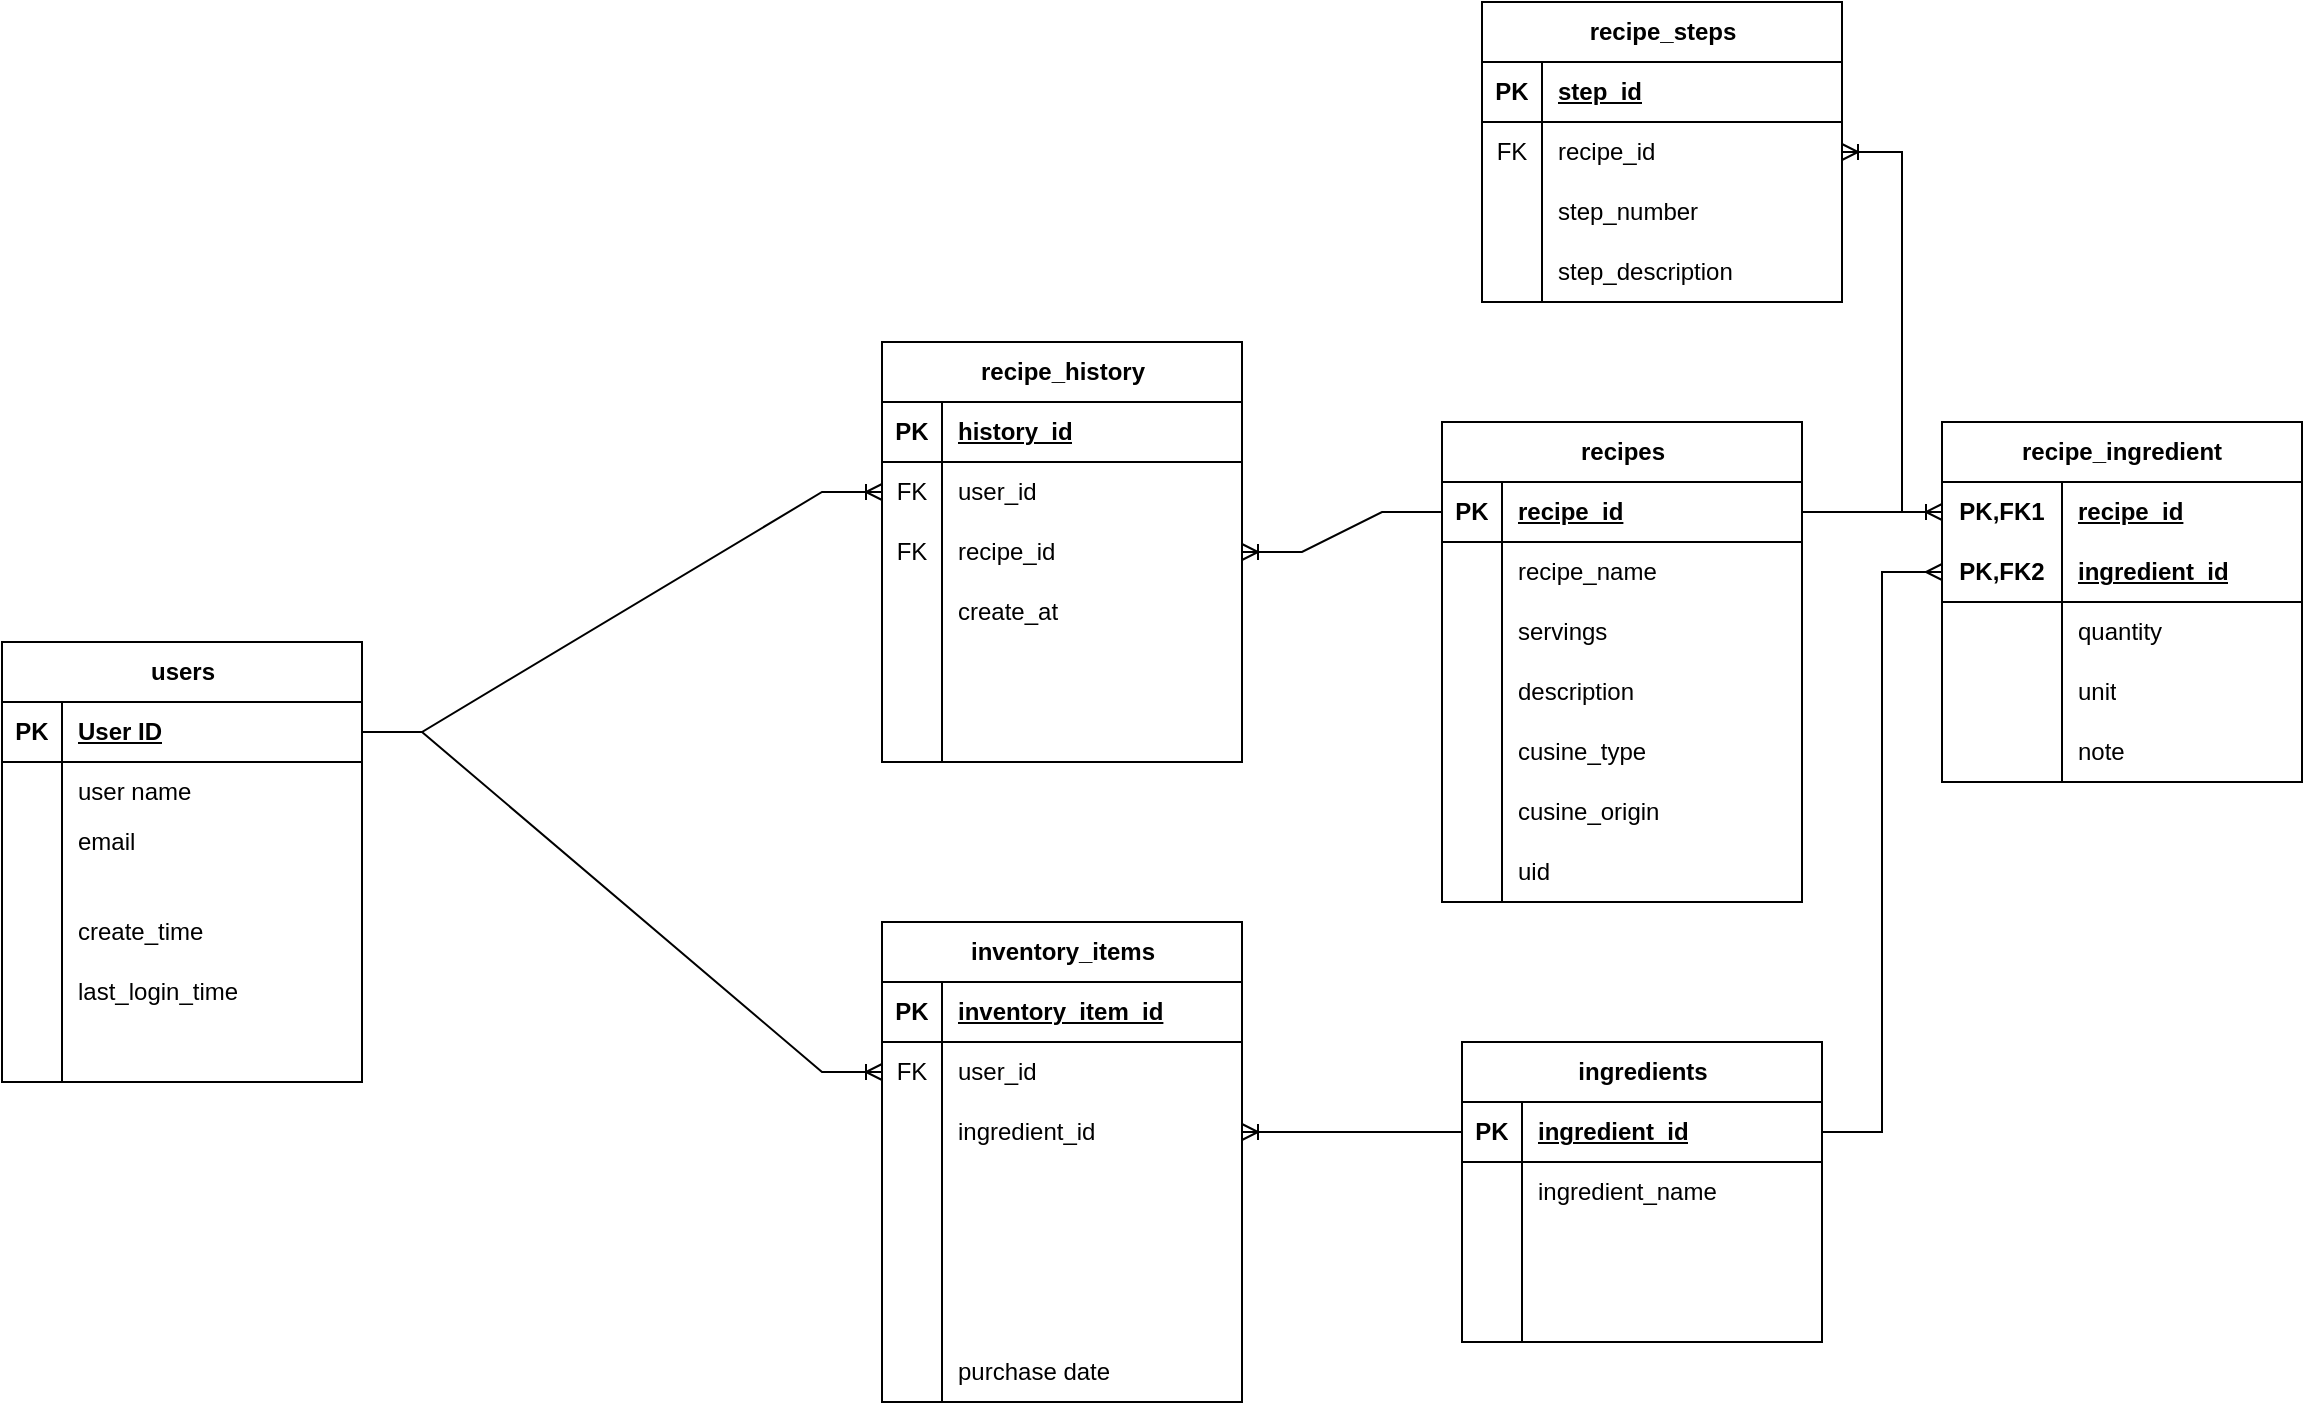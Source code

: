 <mxfile version="22.1.2" type="device">
  <diagram name="Page-1" id="hyYHKR-kY_C-x3zkAS_X">
    <mxGraphModel dx="954" dy="1843" grid="1" gridSize="10" guides="1" tooltips="1" connect="1" arrows="1" fold="1" page="1" pageScale="1" pageWidth="827" pageHeight="1169" math="0" shadow="0">
      <root>
        <mxCell id="0" />
        <mxCell id="1" parent="0" />
        <mxCell id="bKxN7YHpg4KWGYNLi9pL-39" value="inventory_items" style="shape=table;startSize=30;container=1;collapsible=1;childLayout=tableLayout;fixedRows=1;rowLines=0;fontStyle=1;align=center;resizeLast=1;html=1;" parent="1" vertex="1">
          <mxGeometry x="520" y="100" width="180" height="240" as="geometry" />
        </mxCell>
        <mxCell id="bKxN7YHpg4KWGYNLi9pL-40" value="" style="shape=tableRow;horizontal=0;startSize=0;swimlaneHead=0;swimlaneBody=0;fillColor=none;collapsible=0;dropTarget=0;points=[[0,0.5],[1,0.5]];portConstraint=eastwest;top=0;left=0;right=0;bottom=1;" parent="bKxN7YHpg4KWGYNLi9pL-39" vertex="1">
          <mxGeometry y="30" width="180" height="30" as="geometry" />
        </mxCell>
        <mxCell id="bKxN7YHpg4KWGYNLi9pL-41" value="PK" style="shape=partialRectangle;connectable=0;fillColor=none;top=0;left=0;bottom=0;right=0;fontStyle=1;overflow=hidden;whiteSpace=wrap;html=1;" parent="bKxN7YHpg4KWGYNLi9pL-40" vertex="1">
          <mxGeometry width="30" height="30" as="geometry">
            <mxRectangle width="30" height="30" as="alternateBounds" />
          </mxGeometry>
        </mxCell>
        <mxCell id="bKxN7YHpg4KWGYNLi9pL-42" value="inventory_item_id" style="shape=partialRectangle;connectable=0;fillColor=none;top=0;left=0;bottom=0;right=0;align=left;spacingLeft=6;fontStyle=5;overflow=hidden;whiteSpace=wrap;html=1;" parent="bKxN7YHpg4KWGYNLi9pL-40" vertex="1">
          <mxGeometry x="30" width="150" height="30" as="geometry">
            <mxRectangle width="150" height="30" as="alternateBounds" />
          </mxGeometry>
        </mxCell>
        <mxCell id="bKxN7YHpg4KWGYNLi9pL-43" value="" style="shape=tableRow;horizontal=0;startSize=0;swimlaneHead=0;swimlaneBody=0;fillColor=none;collapsible=0;dropTarget=0;points=[[0,0.5],[1,0.5]];portConstraint=eastwest;top=0;left=0;right=0;bottom=0;" parent="bKxN7YHpg4KWGYNLi9pL-39" vertex="1">
          <mxGeometry y="60" width="180" height="30" as="geometry" />
        </mxCell>
        <mxCell id="bKxN7YHpg4KWGYNLi9pL-44" value="FK" style="shape=partialRectangle;connectable=0;fillColor=none;top=0;left=0;bottom=0;right=0;editable=1;overflow=hidden;whiteSpace=wrap;html=1;" parent="bKxN7YHpg4KWGYNLi9pL-43" vertex="1">
          <mxGeometry width="30" height="30" as="geometry">
            <mxRectangle width="30" height="30" as="alternateBounds" />
          </mxGeometry>
        </mxCell>
        <mxCell id="bKxN7YHpg4KWGYNLi9pL-45" value="user_id" style="shape=partialRectangle;connectable=0;fillColor=none;top=0;left=0;bottom=0;right=0;align=left;spacingLeft=6;overflow=hidden;whiteSpace=wrap;html=1;" parent="bKxN7YHpg4KWGYNLi9pL-43" vertex="1">
          <mxGeometry x="30" width="150" height="30" as="geometry">
            <mxRectangle width="150" height="30" as="alternateBounds" />
          </mxGeometry>
        </mxCell>
        <mxCell id="bKxN7YHpg4KWGYNLi9pL-46" value="" style="shape=tableRow;horizontal=0;startSize=0;swimlaneHead=0;swimlaneBody=0;fillColor=none;collapsible=0;dropTarget=0;points=[[0,0.5],[1,0.5]];portConstraint=eastwest;top=0;left=0;right=0;bottom=0;" parent="bKxN7YHpg4KWGYNLi9pL-39" vertex="1">
          <mxGeometry y="90" width="180" height="30" as="geometry" />
        </mxCell>
        <mxCell id="bKxN7YHpg4KWGYNLi9pL-47" value="" style="shape=partialRectangle;connectable=0;fillColor=none;top=0;left=0;bottom=0;right=0;editable=1;overflow=hidden;whiteSpace=wrap;html=1;" parent="bKxN7YHpg4KWGYNLi9pL-46" vertex="1">
          <mxGeometry width="30" height="30" as="geometry">
            <mxRectangle width="30" height="30" as="alternateBounds" />
          </mxGeometry>
        </mxCell>
        <mxCell id="bKxN7YHpg4KWGYNLi9pL-48" value="ingredient_id" style="shape=partialRectangle;connectable=0;fillColor=none;top=0;left=0;bottom=0;right=0;align=left;spacingLeft=6;overflow=hidden;whiteSpace=wrap;html=1;" parent="bKxN7YHpg4KWGYNLi9pL-46" vertex="1">
          <mxGeometry x="30" width="150" height="30" as="geometry">
            <mxRectangle width="150" height="30" as="alternateBounds" />
          </mxGeometry>
        </mxCell>
        <mxCell id="bKxN7YHpg4KWGYNLi9pL-49" value="" style="shape=tableRow;horizontal=0;startSize=0;swimlaneHead=0;swimlaneBody=0;fillColor=none;collapsible=0;dropTarget=0;points=[[0,0.5],[1,0.5]];portConstraint=eastwest;top=0;left=0;right=0;bottom=0;" parent="bKxN7YHpg4KWGYNLi9pL-39" vertex="1">
          <mxGeometry y="120" width="180" height="30" as="geometry" />
        </mxCell>
        <mxCell id="bKxN7YHpg4KWGYNLi9pL-50" value="" style="shape=partialRectangle;connectable=0;fillColor=none;top=0;left=0;bottom=0;right=0;editable=1;overflow=hidden;whiteSpace=wrap;html=1;" parent="bKxN7YHpg4KWGYNLi9pL-49" vertex="1">
          <mxGeometry width="30" height="30" as="geometry">
            <mxRectangle width="30" height="30" as="alternateBounds" />
          </mxGeometry>
        </mxCell>
        <mxCell id="bKxN7YHpg4KWGYNLi9pL-51" value="" style="shape=partialRectangle;connectable=0;fillColor=none;top=0;left=0;bottom=0;right=0;align=left;spacingLeft=6;overflow=hidden;whiteSpace=wrap;html=1;" parent="bKxN7YHpg4KWGYNLi9pL-49" vertex="1">
          <mxGeometry x="30" width="150" height="30" as="geometry">
            <mxRectangle width="150" height="30" as="alternateBounds" />
          </mxGeometry>
        </mxCell>
        <mxCell id="bKxN7YHpg4KWGYNLi9pL-53" value="" style="shape=tableRow;horizontal=0;startSize=0;swimlaneHead=0;swimlaneBody=0;fillColor=none;collapsible=0;dropTarget=0;points=[[0,0.5],[1,0.5]];portConstraint=eastwest;top=0;left=0;right=0;bottom=0;" parent="bKxN7YHpg4KWGYNLi9pL-39" vertex="1">
          <mxGeometry y="150" width="180" height="30" as="geometry" />
        </mxCell>
        <mxCell id="bKxN7YHpg4KWGYNLi9pL-54" value="" style="shape=partialRectangle;connectable=0;fillColor=none;top=0;left=0;bottom=0;right=0;editable=1;overflow=hidden;whiteSpace=wrap;html=1;" parent="bKxN7YHpg4KWGYNLi9pL-53" vertex="1">
          <mxGeometry width="30" height="30" as="geometry">
            <mxRectangle width="30" height="30" as="alternateBounds" />
          </mxGeometry>
        </mxCell>
        <mxCell id="bKxN7YHpg4KWGYNLi9pL-55" value="" style="shape=partialRectangle;connectable=0;fillColor=none;top=0;left=0;bottom=0;right=0;align=left;spacingLeft=6;overflow=hidden;whiteSpace=wrap;html=1;" parent="bKxN7YHpg4KWGYNLi9pL-53" vertex="1">
          <mxGeometry x="30" width="150" height="30" as="geometry">
            <mxRectangle width="150" height="30" as="alternateBounds" />
          </mxGeometry>
        </mxCell>
        <mxCell id="Y5bEr49Oyi51vi6B9bne-41" value="" style="shape=tableRow;horizontal=0;startSize=0;swimlaneHead=0;swimlaneBody=0;fillColor=none;collapsible=0;dropTarget=0;points=[[0,0.5],[1,0.5]];portConstraint=eastwest;top=0;left=0;right=0;bottom=0;" parent="bKxN7YHpg4KWGYNLi9pL-39" vertex="1">
          <mxGeometry y="180" width="180" height="30" as="geometry" />
        </mxCell>
        <mxCell id="Y5bEr49Oyi51vi6B9bne-42" value="" style="shape=partialRectangle;connectable=0;fillColor=none;top=0;left=0;bottom=0;right=0;editable=1;overflow=hidden;whiteSpace=wrap;html=1;" parent="Y5bEr49Oyi51vi6B9bne-41" vertex="1">
          <mxGeometry width="30" height="30" as="geometry">
            <mxRectangle width="30" height="30" as="alternateBounds" />
          </mxGeometry>
        </mxCell>
        <mxCell id="Y5bEr49Oyi51vi6B9bne-43" value="" style="shape=partialRectangle;connectable=0;fillColor=none;top=0;left=0;bottom=0;right=0;align=left;spacingLeft=6;overflow=hidden;whiteSpace=wrap;html=1;" parent="Y5bEr49Oyi51vi6B9bne-41" vertex="1">
          <mxGeometry x="30" width="150" height="30" as="geometry">
            <mxRectangle width="150" height="30" as="alternateBounds" />
          </mxGeometry>
        </mxCell>
        <mxCell id="Y5bEr49Oyi51vi6B9bne-45" value="" style="shape=tableRow;horizontal=0;startSize=0;swimlaneHead=0;swimlaneBody=0;fillColor=none;collapsible=0;dropTarget=0;points=[[0,0.5],[1,0.5]];portConstraint=eastwest;top=0;left=0;right=0;bottom=0;" parent="bKxN7YHpg4KWGYNLi9pL-39" vertex="1">
          <mxGeometry y="210" width="180" height="30" as="geometry" />
        </mxCell>
        <mxCell id="Y5bEr49Oyi51vi6B9bne-46" value="" style="shape=partialRectangle;connectable=0;fillColor=none;top=0;left=0;bottom=0;right=0;editable=1;overflow=hidden;whiteSpace=wrap;html=1;" parent="Y5bEr49Oyi51vi6B9bne-45" vertex="1">
          <mxGeometry width="30" height="30" as="geometry">
            <mxRectangle width="30" height="30" as="alternateBounds" />
          </mxGeometry>
        </mxCell>
        <mxCell id="Y5bEr49Oyi51vi6B9bne-47" value="purchase date" style="shape=partialRectangle;connectable=0;fillColor=none;top=0;left=0;bottom=0;right=0;align=left;spacingLeft=6;overflow=hidden;whiteSpace=wrap;html=1;" parent="Y5bEr49Oyi51vi6B9bne-45" vertex="1">
          <mxGeometry x="30" width="150" height="30" as="geometry">
            <mxRectangle width="150" height="30" as="alternateBounds" />
          </mxGeometry>
        </mxCell>
        <mxCell id="bKxN7YHpg4KWGYNLi9pL-95" value="" style="edgeStyle=entityRelationEdgeStyle;fontSize=12;html=1;endArrow=ERoneToMany;rounded=0;exitX=1;exitY=0.5;exitDx=0;exitDy=0;entryX=0;entryY=0.5;entryDx=0;entryDy=0;" parent="1" source="bKxN7YHpg4KWGYNLi9pL-2" target="bKxN7YHpg4KWGYNLi9pL-43" edge="1">
          <mxGeometry width="100" height="100" relative="1" as="geometry">
            <mxPoint x="360" y="280" as="sourcePoint" />
            <mxPoint x="460" y="180" as="targetPoint" />
          </mxGeometry>
        </mxCell>
        <mxCell id="bKxN7YHpg4KWGYNLi9pL-96" value="recipe_history" style="shape=table;startSize=30;container=1;collapsible=1;childLayout=tableLayout;fixedRows=1;rowLines=0;fontStyle=1;align=center;resizeLast=1;html=1;" parent="1" vertex="1">
          <mxGeometry x="520" y="-190" width="180" height="210" as="geometry" />
        </mxCell>
        <mxCell id="bKxN7YHpg4KWGYNLi9pL-97" value="" style="shape=tableRow;horizontal=0;startSize=0;swimlaneHead=0;swimlaneBody=0;fillColor=none;collapsible=0;dropTarget=0;points=[[0,0.5],[1,0.5]];portConstraint=eastwest;top=0;left=0;right=0;bottom=1;" parent="bKxN7YHpg4KWGYNLi9pL-96" vertex="1">
          <mxGeometry y="30" width="180" height="30" as="geometry" />
        </mxCell>
        <mxCell id="bKxN7YHpg4KWGYNLi9pL-98" value="PK" style="shape=partialRectangle;connectable=0;fillColor=none;top=0;left=0;bottom=0;right=0;fontStyle=1;overflow=hidden;whiteSpace=wrap;html=1;" parent="bKxN7YHpg4KWGYNLi9pL-97" vertex="1">
          <mxGeometry width="30" height="30" as="geometry">
            <mxRectangle width="30" height="30" as="alternateBounds" />
          </mxGeometry>
        </mxCell>
        <mxCell id="bKxN7YHpg4KWGYNLi9pL-99" value="history_id" style="shape=partialRectangle;connectable=0;fillColor=none;top=0;left=0;bottom=0;right=0;align=left;spacingLeft=6;fontStyle=5;overflow=hidden;whiteSpace=wrap;html=1;" parent="bKxN7YHpg4KWGYNLi9pL-97" vertex="1">
          <mxGeometry x="30" width="150" height="30" as="geometry">
            <mxRectangle width="150" height="30" as="alternateBounds" />
          </mxGeometry>
        </mxCell>
        <mxCell id="bKxN7YHpg4KWGYNLi9pL-100" value="" style="shape=tableRow;horizontal=0;startSize=0;swimlaneHead=0;swimlaneBody=0;fillColor=none;collapsible=0;dropTarget=0;points=[[0,0.5],[1,0.5]];portConstraint=eastwest;top=0;left=0;right=0;bottom=0;" parent="bKxN7YHpg4KWGYNLi9pL-96" vertex="1">
          <mxGeometry y="60" width="180" height="30" as="geometry" />
        </mxCell>
        <mxCell id="bKxN7YHpg4KWGYNLi9pL-101" value="FK" style="shape=partialRectangle;connectable=0;fillColor=none;top=0;left=0;bottom=0;right=0;editable=1;overflow=hidden;whiteSpace=wrap;html=1;" parent="bKxN7YHpg4KWGYNLi9pL-100" vertex="1">
          <mxGeometry width="30" height="30" as="geometry">
            <mxRectangle width="30" height="30" as="alternateBounds" />
          </mxGeometry>
        </mxCell>
        <mxCell id="bKxN7YHpg4KWGYNLi9pL-102" value="user_id" style="shape=partialRectangle;connectable=0;fillColor=none;top=0;left=0;bottom=0;right=0;align=left;spacingLeft=6;overflow=hidden;whiteSpace=wrap;html=1;" parent="bKxN7YHpg4KWGYNLi9pL-100" vertex="1">
          <mxGeometry x="30" width="150" height="30" as="geometry">
            <mxRectangle width="150" height="30" as="alternateBounds" />
          </mxGeometry>
        </mxCell>
        <mxCell id="bKxN7YHpg4KWGYNLi9pL-103" value="" style="shape=tableRow;horizontal=0;startSize=0;swimlaneHead=0;swimlaneBody=0;fillColor=none;collapsible=0;dropTarget=0;points=[[0,0.5],[1,0.5]];portConstraint=eastwest;top=0;left=0;right=0;bottom=0;" parent="bKxN7YHpg4KWGYNLi9pL-96" vertex="1">
          <mxGeometry y="90" width="180" height="30" as="geometry" />
        </mxCell>
        <mxCell id="bKxN7YHpg4KWGYNLi9pL-104" value="FK" style="shape=partialRectangle;connectable=0;fillColor=none;top=0;left=0;bottom=0;right=0;editable=1;overflow=hidden;whiteSpace=wrap;html=1;" parent="bKxN7YHpg4KWGYNLi9pL-103" vertex="1">
          <mxGeometry width="30" height="30" as="geometry">
            <mxRectangle width="30" height="30" as="alternateBounds" />
          </mxGeometry>
        </mxCell>
        <mxCell id="bKxN7YHpg4KWGYNLi9pL-105" value="recipe_id" style="shape=partialRectangle;connectable=0;fillColor=none;top=0;left=0;bottom=0;right=0;align=left;spacingLeft=6;overflow=hidden;whiteSpace=wrap;html=1;" parent="bKxN7YHpg4KWGYNLi9pL-103" vertex="1">
          <mxGeometry x="30" width="150" height="30" as="geometry">
            <mxRectangle width="150" height="30" as="alternateBounds" />
          </mxGeometry>
        </mxCell>
        <mxCell id="bKxN7YHpg4KWGYNLi9pL-106" value="" style="shape=tableRow;horizontal=0;startSize=0;swimlaneHead=0;swimlaneBody=0;fillColor=none;collapsible=0;dropTarget=0;points=[[0,0.5],[1,0.5]];portConstraint=eastwest;top=0;left=0;right=0;bottom=0;" parent="bKxN7YHpg4KWGYNLi9pL-96" vertex="1">
          <mxGeometry y="120" width="180" height="30" as="geometry" />
        </mxCell>
        <mxCell id="bKxN7YHpg4KWGYNLi9pL-107" value="" style="shape=partialRectangle;connectable=0;fillColor=none;top=0;left=0;bottom=0;right=0;editable=1;overflow=hidden;whiteSpace=wrap;html=1;" parent="bKxN7YHpg4KWGYNLi9pL-106" vertex="1">
          <mxGeometry width="30" height="30" as="geometry">
            <mxRectangle width="30" height="30" as="alternateBounds" />
          </mxGeometry>
        </mxCell>
        <mxCell id="bKxN7YHpg4KWGYNLi9pL-108" value="create_at" style="shape=partialRectangle;connectable=0;fillColor=none;top=0;left=0;bottom=0;right=0;align=left;spacingLeft=6;overflow=hidden;whiteSpace=wrap;html=1;" parent="bKxN7YHpg4KWGYNLi9pL-106" vertex="1">
          <mxGeometry x="30" width="150" height="30" as="geometry">
            <mxRectangle width="150" height="30" as="alternateBounds" />
          </mxGeometry>
        </mxCell>
        <mxCell id="VQsiT6J-ktgNypF_kIy9-1" value="" style="shape=tableRow;horizontal=0;startSize=0;swimlaneHead=0;swimlaneBody=0;fillColor=none;collapsible=0;dropTarget=0;points=[[0,0.5],[1,0.5]];portConstraint=eastwest;top=0;left=0;right=0;bottom=0;" parent="bKxN7YHpg4KWGYNLi9pL-96" vertex="1">
          <mxGeometry y="150" width="180" height="30" as="geometry" />
        </mxCell>
        <mxCell id="VQsiT6J-ktgNypF_kIy9-2" value="" style="shape=partialRectangle;connectable=0;fillColor=none;top=0;left=0;bottom=0;right=0;editable=1;overflow=hidden;whiteSpace=wrap;html=1;" parent="VQsiT6J-ktgNypF_kIy9-1" vertex="1">
          <mxGeometry width="30" height="30" as="geometry">
            <mxRectangle width="30" height="30" as="alternateBounds" />
          </mxGeometry>
        </mxCell>
        <mxCell id="VQsiT6J-ktgNypF_kIy9-3" value="" style="shape=partialRectangle;connectable=0;fillColor=none;top=0;left=0;bottom=0;right=0;align=left;spacingLeft=6;overflow=hidden;whiteSpace=wrap;html=1;" parent="VQsiT6J-ktgNypF_kIy9-1" vertex="1">
          <mxGeometry x="30" width="150" height="30" as="geometry">
            <mxRectangle width="150" height="30" as="alternateBounds" />
          </mxGeometry>
        </mxCell>
        <mxCell id="VQsiT6J-ktgNypF_kIy9-30" value="" style="shape=tableRow;horizontal=0;startSize=0;swimlaneHead=0;swimlaneBody=0;fillColor=none;collapsible=0;dropTarget=0;points=[[0,0.5],[1,0.5]];portConstraint=eastwest;top=0;left=0;right=0;bottom=0;" parent="bKxN7YHpg4KWGYNLi9pL-96" vertex="1">
          <mxGeometry y="180" width="180" height="30" as="geometry" />
        </mxCell>
        <mxCell id="VQsiT6J-ktgNypF_kIy9-31" value="" style="shape=partialRectangle;connectable=0;fillColor=none;top=0;left=0;bottom=0;right=0;editable=1;overflow=hidden;whiteSpace=wrap;html=1;" parent="VQsiT6J-ktgNypF_kIy9-30" vertex="1">
          <mxGeometry width="30" height="30" as="geometry">
            <mxRectangle width="30" height="30" as="alternateBounds" />
          </mxGeometry>
        </mxCell>
        <mxCell id="VQsiT6J-ktgNypF_kIy9-32" value="" style="shape=partialRectangle;connectable=0;fillColor=none;top=0;left=0;bottom=0;right=0;align=left;spacingLeft=6;overflow=hidden;whiteSpace=wrap;html=1;" parent="VQsiT6J-ktgNypF_kIy9-30" vertex="1">
          <mxGeometry x="30" width="150" height="30" as="geometry">
            <mxRectangle width="150" height="30" as="alternateBounds" />
          </mxGeometry>
        </mxCell>
        <mxCell id="bKxN7YHpg4KWGYNLi9pL-109" value="" style="edgeStyle=entityRelationEdgeStyle;fontSize=12;html=1;endArrow=ERoneToMany;rounded=0;entryX=0;entryY=0.5;entryDx=0;entryDy=0;exitX=1;exitY=0.5;exitDx=0;exitDy=0;" parent="1" source="bKxN7YHpg4KWGYNLi9pL-2" target="bKxN7YHpg4KWGYNLi9pL-100" edge="1">
          <mxGeometry width="100" height="100" relative="1" as="geometry">
            <mxPoint x="330" y="10" as="sourcePoint" />
            <mxPoint x="430" y="-90" as="targetPoint" />
          </mxGeometry>
        </mxCell>
        <mxCell id="bKxN7YHpg4KWGYNLi9pL-1" value="users" style="shape=table;startSize=30;container=1;collapsible=1;childLayout=tableLayout;fixedRows=1;rowLines=0;fontStyle=1;align=center;resizeLast=1;html=1;" parent="1" vertex="1">
          <mxGeometry x="80" y="-40" width="180" height="220" as="geometry" />
        </mxCell>
        <mxCell id="bKxN7YHpg4KWGYNLi9pL-2" value="" style="shape=tableRow;horizontal=0;startSize=0;swimlaneHead=0;swimlaneBody=0;fillColor=none;collapsible=0;dropTarget=0;points=[[0,0.5],[1,0.5]];portConstraint=eastwest;top=0;left=0;right=0;bottom=1;" parent="bKxN7YHpg4KWGYNLi9pL-1" vertex="1">
          <mxGeometry y="30" width="180" height="30" as="geometry" />
        </mxCell>
        <mxCell id="bKxN7YHpg4KWGYNLi9pL-3" value="PK" style="shape=partialRectangle;connectable=0;fillColor=none;top=0;left=0;bottom=0;right=0;fontStyle=1;overflow=hidden;whiteSpace=wrap;html=1;" parent="bKxN7YHpg4KWGYNLi9pL-2" vertex="1">
          <mxGeometry width="30" height="30" as="geometry">
            <mxRectangle width="30" height="30" as="alternateBounds" />
          </mxGeometry>
        </mxCell>
        <mxCell id="bKxN7YHpg4KWGYNLi9pL-4" value="User ID" style="shape=partialRectangle;connectable=0;fillColor=none;top=0;left=0;bottom=0;right=0;align=left;spacingLeft=6;fontStyle=5;overflow=hidden;whiteSpace=wrap;html=1;" parent="bKxN7YHpg4KWGYNLi9pL-2" vertex="1">
          <mxGeometry x="30" width="150" height="30" as="geometry">
            <mxRectangle width="150" height="30" as="alternateBounds" />
          </mxGeometry>
        </mxCell>
        <mxCell id="bKxN7YHpg4KWGYNLi9pL-5" value="" style="shape=tableRow;horizontal=0;startSize=0;swimlaneHead=0;swimlaneBody=0;fillColor=none;collapsible=0;dropTarget=0;points=[[0,0.5],[1,0.5]];portConstraint=eastwest;top=0;left=0;right=0;bottom=0;" parent="bKxN7YHpg4KWGYNLi9pL-1" vertex="1">
          <mxGeometry y="60" width="180" height="30" as="geometry" />
        </mxCell>
        <mxCell id="bKxN7YHpg4KWGYNLi9pL-6" value="" style="shape=partialRectangle;connectable=0;fillColor=none;top=0;left=0;bottom=0;right=0;editable=1;overflow=hidden;whiteSpace=wrap;html=1;" parent="bKxN7YHpg4KWGYNLi9pL-5" vertex="1">
          <mxGeometry width="30" height="30" as="geometry">
            <mxRectangle width="30" height="30" as="alternateBounds" />
          </mxGeometry>
        </mxCell>
        <mxCell id="bKxN7YHpg4KWGYNLi9pL-7" value="user name" style="shape=partialRectangle;connectable=0;fillColor=none;top=0;left=0;bottom=0;right=0;align=left;spacingLeft=6;overflow=hidden;whiteSpace=wrap;html=1;" parent="bKxN7YHpg4KWGYNLi9pL-5" vertex="1">
          <mxGeometry x="30" width="150" height="30" as="geometry">
            <mxRectangle width="150" height="30" as="alternateBounds" />
          </mxGeometry>
        </mxCell>
        <mxCell id="bKxN7YHpg4KWGYNLi9pL-8" value="" style="shape=tableRow;horizontal=0;startSize=0;swimlaneHead=0;swimlaneBody=0;fillColor=none;collapsible=0;dropTarget=0;points=[[0,0.5],[1,0.5]];portConstraint=eastwest;top=0;left=0;right=0;bottom=0;" parent="bKxN7YHpg4KWGYNLi9pL-1" vertex="1">
          <mxGeometry y="90" width="180" height="20" as="geometry" />
        </mxCell>
        <mxCell id="bKxN7YHpg4KWGYNLi9pL-9" value="" style="shape=partialRectangle;connectable=0;fillColor=none;top=0;left=0;bottom=0;right=0;editable=1;overflow=hidden;whiteSpace=wrap;html=1;" parent="bKxN7YHpg4KWGYNLi9pL-8" vertex="1">
          <mxGeometry width="30" height="20" as="geometry">
            <mxRectangle width="30" height="20" as="alternateBounds" />
          </mxGeometry>
        </mxCell>
        <mxCell id="bKxN7YHpg4KWGYNLi9pL-10" value="email" style="shape=partialRectangle;connectable=0;fillColor=none;top=0;left=0;bottom=0;right=0;align=left;spacingLeft=6;overflow=hidden;whiteSpace=wrap;html=1;" parent="bKxN7YHpg4KWGYNLi9pL-8" vertex="1">
          <mxGeometry x="30" width="150" height="20" as="geometry">
            <mxRectangle width="150" height="20" as="alternateBounds" />
          </mxGeometry>
        </mxCell>
        <mxCell id="bKxN7YHpg4KWGYNLi9pL-11" value="" style="shape=tableRow;horizontal=0;startSize=0;swimlaneHead=0;swimlaneBody=0;fillColor=none;collapsible=0;dropTarget=0;points=[[0,0.5],[1,0.5]];portConstraint=eastwest;top=0;left=0;right=0;bottom=0;" parent="bKxN7YHpg4KWGYNLi9pL-1" vertex="1">
          <mxGeometry y="110" width="180" height="20" as="geometry" />
        </mxCell>
        <mxCell id="bKxN7YHpg4KWGYNLi9pL-12" value="" style="shape=partialRectangle;connectable=0;fillColor=none;top=0;left=0;bottom=0;right=0;editable=0;overflow=hidden;whiteSpace=wrap;html=1;movable=0;resizable=0;rotatable=0;deletable=0;locked=1;" parent="bKxN7YHpg4KWGYNLi9pL-11" vertex="1">
          <mxGeometry width="30" height="20" as="geometry">
            <mxRectangle width="30" height="20" as="alternateBounds" />
          </mxGeometry>
        </mxCell>
        <mxCell id="bKxN7YHpg4KWGYNLi9pL-13" value="" style="shape=partialRectangle;connectable=0;fillColor=none;top=0;left=0;bottom=0;right=0;align=left;spacingLeft=6;overflow=hidden;whiteSpace=wrap;html=1;movable=0;resizable=0;rotatable=0;deletable=0;editable=0;locked=1;" parent="bKxN7YHpg4KWGYNLi9pL-11" vertex="1">
          <mxGeometry x="30" width="150" height="20" as="geometry">
            <mxRectangle width="150" height="20" as="alternateBounds" />
          </mxGeometry>
        </mxCell>
        <mxCell id="bKxN7YHpg4KWGYNLi9pL-17" value="" style="shape=tableRow;horizontal=0;startSize=0;swimlaneHead=0;swimlaneBody=0;fillColor=none;collapsible=0;dropTarget=0;points=[[0,0.5],[1,0.5]];portConstraint=eastwest;top=0;left=0;right=0;bottom=0;" parent="bKxN7YHpg4KWGYNLi9pL-1" vertex="1">
          <mxGeometry y="130" width="180" height="30" as="geometry" />
        </mxCell>
        <mxCell id="bKxN7YHpg4KWGYNLi9pL-18" value="" style="shape=partialRectangle;connectable=0;fillColor=none;top=0;left=0;bottom=0;right=0;editable=1;overflow=hidden;whiteSpace=wrap;html=1;" parent="bKxN7YHpg4KWGYNLi9pL-17" vertex="1">
          <mxGeometry width="30" height="30" as="geometry">
            <mxRectangle width="30" height="30" as="alternateBounds" />
          </mxGeometry>
        </mxCell>
        <mxCell id="bKxN7YHpg4KWGYNLi9pL-19" value="create_time" style="shape=partialRectangle;connectable=0;fillColor=none;top=0;left=0;bottom=0;right=0;align=left;spacingLeft=6;overflow=hidden;whiteSpace=wrap;html=1;" parent="bKxN7YHpg4KWGYNLi9pL-17" vertex="1">
          <mxGeometry x="30" width="150" height="30" as="geometry">
            <mxRectangle width="150" height="30" as="alternateBounds" />
          </mxGeometry>
        </mxCell>
        <mxCell id="bKxN7YHpg4KWGYNLi9pL-20" value="" style="shape=tableRow;horizontal=0;startSize=0;swimlaneHead=0;swimlaneBody=0;fillColor=none;collapsible=0;dropTarget=0;points=[[0,0.5],[1,0.5]];portConstraint=eastwest;top=0;left=0;right=0;bottom=0;" parent="bKxN7YHpg4KWGYNLi9pL-1" vertex="1">
          <mxGeometry y="160" width="180" height="30" as="geometry" />
        </mxCell>
        <mxCell id="bKxN7YHpg4KWGYNLi9pL-21" value="" style="shape=partialRectangle;connectable=0;fillColor=none;top=0;left=0;bottom=0;right=0;editable=1;overflow=hidden;whiteSpace=wrap;html=1;" parent="bKxN7YHpg4KWGYNLi9pL-20" vertex="1">
          <mxGeometry width="30" height="30" as="geometry">
            <mxRectangle width="30" height="30" as="alternateBounds" />
          </mxGeometry>
        </mxCell>
        <mxCell id="bKxN7YHpg4KWGYNLi9pL-22" value="last_login_time" style="shape=partialRectangle;connectable=0;fillColor=none;top=0;left=0;bottom=0;right=0;align=left;spacingLeft=6;overflow=hidden;whiteSpace=wrap;html=1;" parent="bKxN7YHpg4KWGYNLi9pL-20" vertex="1">
          <mxGeometry x="30" width="150" height="30" as="geometry">
            <mxRectangle width="150" height="30" as="alternateBounds" />
          </mxGeometry>
        </mxCell>
        <mxCell id="bKxN7YHpg4KWGYNLi9pL-23" value="" style="shape=tableRow;horizontal=0;startSize=0;swimlaneHead=0;swimlaneBody=0;fillColor=none;collapsible=0;dropTarget=0;points=[[0,0.5],[1,0.5]];portConstraint=eastwest;top=0;left=0;right=0;bottom=0;" parent="bKxN7YHpg4KWGYNLi9pL-1" vertex="1">
          <mxGeometry y="190" width="180" height="30" as="geometry" />
        </mxCell>
        <mxCell id="bKxN7YHpg4KWGYNLi9pL-24" value="" style="shape=partialRectangle;connectable=0;fillColor=none;top=0;left=0;bottom=0;right=0;editable=1;overflow=hidden;whiteSpace=wrap;html=1;" parent="bKxN7YHpg4KWGYNLi9pL-23" vertex="1">
          <mxGeometry width="30" height="30" as="geometry">
            <mxRectangle width="30" height="30" as="alternateBounds" />
          </mxGeometry>
        </mxCell>
        <mxCell id="bKxN7YHpg4KWGYNLi9pL-25" value="" style="shape=partialRectangle;connectable=0;fillColor=none;top=0;left=0;bottom=0;right=0;align=left;spacingLeft=6;overflow=hidden;whiteSpace=wrap;html=1;" parent="bKxN7YHpg4KWGYNLi9pL-23" vertex="1">
          <mxGeometry x="30" width="150" height="30" as="geometry">
            <mxRectangle width="150" height="30" as="alternateBounds" />
          </mxGeometry>
        </mxCell>
        <mxCell id="VQsiT6J-ktgNypF_kIy9-65" value="recipes" style="shape=table;startSize=30;container=1;collapsible=1;childLayout=tableLayout;fixedRows=1;rowLines=0;fontStyle=1;align=center;resizeLast=1;html=1;" parent="1" vertex="1">
          <mxGeometry x="800" y="-150" width="180" height="240" as="geometry" />
        </mxCell>
        <mxCell id="VQsiT6J-ktgNypF_kIy9-66" value="" style="shape=tableRow;horizontal=0;startSize=0;swimlaneHead=0;swimlaneBody=0;fillColor=none;collapsible=0;dropTarget=0;points=[[0,0.5],[1,0.5]];portConstraint=eastwest;top=0;left=0;right=0;bottom=1;" parent="VQsiT6J-ktgNypF_kIy9-65" vertex="1">
          <mxGeometry y="30" width="180" height="30" as="geometry" />
        </mxCell>
        <mxCell id="VQsiT6J-ktgNypF_kIy9-67" value="PK" style="shape=partialRectangle;connectable=0;fillColor=none;top=0;left=0;bottom=0;right=0;fontStyle=1;overflow=hidden;whiteSpace=wrap;html=1;" parent="VQsiT6J-ktgNypF_kIy9-66" vertex="1">
          <mxGeometry width="30" height="30" as="geometry">
            <mxRectangle width="30" height="30" as="alternateBounds" />
          </mxGeometry>
        </mxCell>
        <mxCell id="VQsiT6J-ktgNypF_kIy9-68" value="recipe_id" style="shape=partialRectangle;connectable=0;fillColor=none;top=0;left=0;bottom=0;right=0;align=left;spacingLeft=6;fontStyle=5;overflow=hidden;whiteSpace=wrap;html=1;" parent="VQsiT6J-ktgNypF_kIy9-66" vertex="1">
          <mxGeometry x="30" width="150" height="30" as="geometry">
            <mxRectangle width="150" height="30" as="alternateBounds" />
          </mxGeometry>
        </mxCell>
        <mxCell id="VQsiT6J-ktgNypF_kIy9-69" value="" style="shape=tableRow;horizontal=0;startSize=0;swimlaneHead=0;swimlaneBody=0;fillColor=none;collapsible=0;dropTarget=0;points=[[0,0.5],[1,0.5]];portConstraint=eastwest;top=0;left=0;right=0;bottom=0;" parent="VQsiT6J-ktgNypF_kIy9-65" vertex="1">
          <mxGeometry y="60" width="180" height="30" as="geometry" />
        </mxCell>
        <mxCell id="VQsiT6J-ktgNypF_kIy9-70" value="" style="shape=partialRectangle;connectable=0;fillColor=none;top=0;left=0;bottom=0;right=0;editable=1;overflow=hidden;whiteSpace=wrap;html=1;" parent="VQsiT6J-ktgNypF_kIy9-69" vertex="1">
          <mxGeometry width="30" height="30" as="geometry">
            <mxRectangle width="30" height="30" as="alternateBounds" />
          </mxGeometry>
        </mxCell>
        <mxCell id="VQsiT6J-ktgNypF_kIy9-71" value="recipe_name" style="shape=partialRectangle;connectable=0;fillColor=none;top=0;left=0;bottom=0;right=0;align=left;spacingLeft=6;overflow=hidden;whiteSpace=wrap;html=1;" parent="VQsiT6J-ktgNypF_kIy9-69" vertex="1">
          <mxGeometry x="30" width="150" height="30" as="geometry">
            <mxRectangle width="150" height="30" as="alternateBounds" />
          </mxGeometry>
        </mxCell>
        <mxCell id="VQsiT6J-ktgNypF_kIy9-72" value="" style="shape=tableRow;horizontal=0;startSize=0;swimlaneHead=0;swimlaneBody=0;fillColor=none;collapsible=0;dropTarget=0;points=[[0,0.5],[1,0.5]];portConstraint=eastwest;top=0;left=0;right=0;bottom=0;" parent="VQsiT6J-ktgNypF_kIy9-65" vertex="1">
          <mxGeometry y="90" width="180" height="30" as="geometry" />
        </mxCell>
        <mxCell id="VQsiT6J-ktgNypF_kIy9-73" value="" style="shape=partialRectangle;connectable=0;fillColor=none;top=0;left=0;bottom=0;right=0;editable=1;overflow=hidden;whiteSpace=wrap;html=1;" parent="VQsiT6J-ktgNypF_kIy9-72" vertex="1">
          <mxGeometry width="30" height="30" as="geometry">
            <mxRectangle width="30" height="30" as="alternateBounds" />
          </mxGeometry>
        </mxCell>
        <mxCell id="VQsiT6J-ktgNypF_kIy9-74" value="servings" style="shape=partialRectangle;connectable=0;fillColor=none;top=0;left=0;bottom=0;right=0;align=left;spacingLeft=6;overflow=hidden;whiteSpace=wrap;html=1;" parent="VQsiT6J-ktgNypF_kIy9-72" vertex="1">
          <mxGeometry x="30" width="150" height="30" as="geometry">
            <mxRectangle width="150" height="30" as="alternateBounds" />
          </mxGeometry>
        </mxCell>
        <mxCell id="VQsiT6J-ktgNypF_kIy9-75" value="" style="shape=tableRow;horizontal=0;startSize=0;swimlaneHead=0;swimlaneBody=0;fillColor=none;collapsible=0;dropTarget=0;points=[[0,0.5],[1,0.5]];portConstraint=eastwest;top=0;left=0;right=0;bottom=0;" parent="VQsiT6J-ktgNypF_kIy9-65" vertex="1">
          <mxGeometry y="120" width="180" height="30" as="geometry" />
        </mxCell>
        <mxCell id="VQsiT6J-ktgNypF_kIy9-76" value="" style="shape=partialRectangle;connectable=0;fillColor=none;top=0;left=0;bottom=0;right=0;editable=1;overflow=hidden;whiteSpace=wrap;html=1;" parent="VQsiT6J-ktgNypF_kIy9-75" vertex="1">
          <mxGeometry width="30" height="30" as="geometry">
            <mxRectangle width="30" height="30" as="alternateBounds" />
          </mxGeometry>
        </mxCell>
        <mxCell id="VQsiT6J-ktgNypF_kIy9-77" value="description" style="shape=partialRectangle;connectable=0;fillColor=none;top=0;left=0;bottom=0;right=0;align=left;spacingLeft=6;overflow=hidden;whiteSpace=wrap;html=1;" parent="VQsiT6J-ktgNypF_kIy9-75" vertex="1">
          <mxGeometry x="30" width="150" height="30" as="geometry">
            <mxRectangle width="150" height="30" as="alternateBounds" />
          </mxGeometry>
        </mxCell>
        <mxCell id="VQsiT6J-ktgNypF_kIy9-132" value="" style="shape=tableRow;horizontal=0;startSize=0;swimlaneHead=0;swimlaneBody=0;fillColor=none;collapsible=0;dropTarget=0;points=[[0,0.5],[1,0.5]];portConstraint=eastwest;top=0;left=0;right=0;bottom=0;" parent="VQsiT6J-ktgNypF_kIy9-65" vertex="1">
          <mxGeometry y="150" width="180" height="30" as="geometry" />
        </mxCell>
        <mxCell id="VQsiT6J-ktgNypF_kIy9-133" value="" style="shape=partialRectangle;connectable=0;fillColor=none;top=0;left=0;bottom=0;right=0;editable=1;overflow=hidden;whiteSpace=wrap;html=1;" parent="VQsiT6J-ktgNypF_kIy9-132" vertex="1">
          <mxGeometry width="30" height="30" as="geometry">
            <mxRectangle width="30" height="30" as="alternateBounds" />
          </mxGeometry>
        </mxCell>
        <mxCell id="VQsiT6J-ktgNypF_kIy9-134" value="cusine_type" style="shape=partialRectangle;connectable=0;fillColor=none;top=0;left=0;bottom=0;right=0;align=left;spacingLeft=6;overflow=hidden;whiteSpace=wrap;html=1;" parent="VQsiT6J-ktgNypF_kIy9-132" vertex="1">
          <mxGeometry x="30" width="150" height="30" as="geometry">
            <mxRectangle width="150" height="30" as="alternateBounds" />
          </mxGeometry>
        </mxCell>
        <mxCell id="VQsiT6J-ktgNypF_kIy9-135" value="" style="shape=tableRow;horizontal=0;startSize=0;swimlaneHead=0;swimlaneBody=0;fillColor=none;collapsible=0;dropTarget=0;points=[[0,0.5],[1,0.5]];portConstraint=eastwest;top=0;left=0;right=0;bottom=0;" parent="VQsiT6J-ktgNypF_kIy9-65" vertex="1">
          <mxGeometry y="180" width="180" height="30" as="geometry" />
        </mxCell>
        <mxCell id="VQsiT6J-ktgNypF_kIy9-136" value="" style="shape=partialRectangle;connectable=0;fillColor=none;top=0;left=0;bottom=0;right=0;editable=1;overflow=hidden;whiteSpace=wrap;html=1;" parent="VQsiT6J-ktgNypF_kIy9-135" vertex="1">
          <mxGeometry width="30" height="30" as="geometry">
            <mxRectangle width="30" height="30" as="alternateBounds" />
          </mxGeometry>
        </mxCell>
        <mxCell id="VQsiT6J-ktgNypF_kIy9-137" value="cusine_origin" style="shape=partialRectangle;connectable=0;fillColor=none;top=0;left=0;bottom=0;right=0;align=left;spacingLeft=6;overflow=hidden;whiteSpace=wrap;html=1;" parent="VQsiT6J-ktgNypF_kIy9-135" vertex="1">
          <mxGeometry x="30" width="150" height="30" as="geometry">
            <mxRectangle width="150" height="30" as="alternateBounds" />
          </mxGeometry>
        </mxCell>
        <mxCell id="UsSK1vWWpuxO0nWcRP_7-1" value="" style="shape=tableRow;horizontal=0;startSize=0;swimlaneHead=0;swimlaneBody=0;fillColor=none;collapsible=0;dropTarget=0;points=[[0,0.5],[1,0.5]];portConstraint=eastwest;top=0;left=0;right=0;bottom=0;" vertex="1" parent="VQsiT6J-ktgNypF_kIy9-65">
          <mxGeometry y="210" width="180" height="30" as="geometry" />
        </mxCell>
        <mxCell id="UsSK1vWWpuxO0nWcRP_7-2" value="" style="shape=partialRectangle;connectable=0;fillColor=none;top=0;left=0;bottom=0;right=0;editable=1;overflow=hidden;whiteSpace=wrap;html=1;" vertex="1" parent="UsSK1vWWpuxO0nWcRP_7-1">
          <mxGeometry width="30" height="30" as="geometry">
            <mxRectangle width="30" height="30" as="alternateBounds" />
          </mxGeometry>
        </mxCell>
        <mxCell id="UsSK1vWWpuxO0nWcRP_7-3" value="uid" style="shape=partialRectangle;connectable=0;fillColor=none;top=0;left=0;bottom=0;right=0;align=left;spacingLeft=6;overflow=hidden;whiteSpace=wrap;html=1;" vertex="1" parent="UsSK1vWWpuxO0nWcRP_7-1">
          <mxGeometry x="30" width="150" height="30" as="geometry">
            <mxRectangle width="150" height="30" as="alternateBounds" />
          </mxGeometry>
        </mxCell>
        <mxCell id="VQsiT6J-ktgNypF_kIy9-82" value="ingredients" style="shape=table;startSize=30;container=1;collapsible=1;childLayout=tableLayout;fixedRows=1;rowLines=0;fontStyle=1;align=center;resizeLast=1;html=1;" parent="1" vertex="1">
          <mxGeometry x="810" y="160" width="180" height="150" as="geometry" />
        </mxCell>
        <mxCell id="VQsiT6J-ktgNypF_kIy9-83" value="" style="shape=tableRow;horizontal=0;startSize=0;swimlaneHead=0;swimlaneBody=0;fillColor=none;collapsible=0;dropTarget=0;points=[[0,0.5],[1,0.5]];portConstraint=eastwest;top=0;left=0;right=0;bottom=1;" parent="VQsiT6J-ktgNypF_kIy9-82" vertex="1">
          <mxGeometry y="30" width="180" height="30" as="geometry" />
        </mxCell>
        <mxCell id="VQsiT6J-ktgNypF_kIy9-84" value="PK" style="shape=partialRectangle;connectable=0;fillColor=none;top=0;left=0;bottom=0;right=0;fontStyle=1;overflow=hidden;whiteSpace=wrap;html=1;" parent="VQsiT6J-ktgNypF_kIy9-83" vertex="1">
          <mxGeometry width="30" height="30" as="geometry">
            <mxRectangle width="30" height="30" as="alternateBounds" />
          </mxGeometry>
        </mxCell>
        <mxCell id="VQsiT6J-ktgNypF_kIy9-85" value="ingredient_id" style="shape=partialRectangle;connectable=0;fillColor=none;top=0;left=0;bottom=0;right=0;align=left;spacingLeft=6;fontStyle=5;overflow=hidden;whiteSpace=wrap;html=1;" parent="VQsiT6J-ktgNypF_kIy9-83" vertex="1">
          <mxGeometry x="30" width="150" height="30" as="geometry">
            <mxRectangle width="150" height="30" as="alternateBounds" />
          </mxGeometry>
        </mxCell>
        <mxCell id="VQsiT6J-ktgNypF_kIy9-86" value="" style="shape=tableRow;horizontal=0;startSize=0;swimlaneHead=0;swimlaneBody=0;fillColor=none;collapsible=0;dropTarget=0;points=[[0,0.5],[1,0.5]];portConstraint=eastwest;top=0;left=0;right=0;bottom=0;" parent="VQsiT6J-ktgNypF_kIy9-82" vertex="1">
          <mxGeometry y="60" width="180" height="30" as="geometry" />
        </mxCell>
        <mxCell id="VQsiT6J-ktgNypF_kIy9-87" value="" style="shape=partialRectangle;connectable=0;fillColor=none;top=0;left=0;bottom=0;right=0;editable=1;overflow=hidden;whiteSpace=wrap;html=1;" parent="VQsiT6J-ktgNypF_kIy9-86" vertex="1">
          <mxGeometry width="30" height="30" as="geometry">
            <mxRectangle width="30" height="30" as="alternateBounds" />
          </mxGeometry>
        </mxCell>
        <mxCell id="VQsiT6J-ktgNypF_kIy9-88" value="ingredient_name" style="shape=partialRectangle;connectable=0;fillColor=none;top=0;left=0;bottom=0;right=0;align=left;spacingLeft=6;overflow=hidden;whiteSpace=wrap;html=1;" parent="VQsiT6J-ktgNypF_kIy9-86" vertex="1">
          <mxGeometry x="30" width="150" height="30" as="geometry">
            <mxRectangle width="150" height="30" as="alternateBounds" />
          </mxGeometry>
        </mxCell>
        <mxCell id="VQsiT6J-ktgNypF_kIy9-89" value="" style="shape=tableRow;horizontal=0;startSize=0;swimlaneHead=0;swimlaneBody=0;fillColor=none;collapsible=0;dropTarget=0;points=[[0,0.5],[1,0.5]];portConstraint=eastwest;top=0;left=0;right=0;bottom=0;" parent="VQsiT6J-ktgNypF_kIy9-82" vertex="1">
          <mxGeometry y="90" width="180" height="30" as="geometry" />
        </mxCell>
        <mxCell id="VQsiT6J-ktgNypF_kIy9-90" value="" style="shape=partialRectangle;connectable=0;fillColor=none;top=0;left=0;bottom=0;right=0;editable=1;overflow=hidden;whiteSpace=wrap;html=1;" parent="VQsiT6J-ktgNypF_kIy9-89" vertex="1">
          <mxGeometry width="30" height="30" as="geometry">
            <mxRectangle width="30" height="30" as="alternateBounds" />
          </mxGeometry>
        </mxCell>
        <mxCell id="VQsiT6J-ktgNypF_kIy9-91" value="" style="shape=partialRectangle;connectable=0;fillColor=none;top=0;left=0;bottom=0;right=0;align=left;spacingLeft=6;overflow=hidden;whiteSpace=wrap;html=1;" parent="VQsiT6J-ktgNypF_kIy9-89" vertex="1">
          <mxGeometry x="30" width="150" height="30" as="geometry">
            <mxRectangle width="150" height="30" as="alternateBounds" />
          </mxGeometry>
        </mxCell>
        <mxCell id="VQsiT6J-ktgNypF_kIy9-92" value="" style="shape=tableRow;horizontal=0;startSize=0;swimlaneHead=0;swimlaneBody=0;fillColor=none;collapsible=0;dropTarget=0;points=[[0,0.5],[1,0.5]];portConstraint=eastwest;top=0;left=0;right=0;bottom=0;" parent="VQsiT6J-ktgNypF_kIy9-82" vertex="1">
          <mxGeometry y="120" width="180" height="30" as="geometry" />
        </mxCell>
        <mxCell id="VQsiT6J-ktgNypF_kIy9-93" value="" style="shape=partialRectangle;connectable=0;fillColor=none;top=0;left=0;bottom=0;right=0;editable=1;overflow=hidden;whiteSpace=wrap;html=1;" parent="VQsiT6J-ktgNypF_kIy9-92" vertex="1">
          <mxGeometry width="30" height="30" as="geometry">
            <mxRectangle width="30" height="30" as="alternateBounds" />
          </mxGeometry>
        </mxCell>
        <mxCell id="VQsiT6J-ktgNypF_kIy9-94" value="" style="shape=partialRectangle;connectable=0;fillColor=none;top=0;left=0;bottom=0;right=0;align=left;spacingLeft=6;overflow=hidden;whiteSpace=wrap;html=1;" parent="VQsiT6J-ktgNypF_kIy9-92" vertex="1">
          <mxGeometry x="30" width="150" height="30" as="geometry">
            <mxRectangle width="150" height="30" as="alternateBounds" />
          </mxGeometry>
        </mxCell>
        <mxCell id="VQsiT6J-ktgNypF_kIy9-98" value="recipe_ingredient" style="shape=table;startSize=30;container=1;collapsible=1;childLayout=tableLayout;fixedRows=1;rowLines=0;fontStyle=1;align=center;resizeLast=1;html=1;whiteSpace=wrap;" parent="1" vertex="1">
          <mxGeometry x="1050" y="-150" width="180" height="180" as="geometry" />
        </mxCell>
        <mxCell id="VQsiT6J-ktgNypF_kIy9-99" value="" style="shape=tableRow;horizontal=0;startSize=0;swimlaneHead=0;swimlaneBody=0;fillColor=none;collapsible=0;dropTarget=0;points=[[0,0.5],[1,0.5]];portConstraint=eastwest;top=0;left=0;right=0;bottom=0;html=1;" parent="VQsiT6J-ktgNypF_kIy9-98" vertex="1">
          <mxGeometry y="30" width="180" height="30" as="geometry" />
        </mxCell>
        <mxCell id="VQsiT6J-ktgNypF_kIy9-100" value="PK,FK1" style="shape=partialRectangle;connectable=0;fillColor=none;top=0;left=0;bottom=0;right=0;fontStyle=1;overflow=hidden;html=1;whiteSpace=wrap;" parent="VQsiT6J-ktgNypF_kIy9-99" vertex="1">
          <mxGeometry width="60" height="30" as="geometry">
            <mxRectangle width="60" height="30" as="alternateBounds" />
          </mxGeometry>
        </mxCell>
        <mxCell id="VQsiT6J-ktgNypF_kIy9-101" value="recipe_id" style="shape=partialRectangle;connectable=0;fillColor=none;top=0;left=0;bottom=0;right=0;align=left;spacingLeft=6;fontStyle=5;overflow=hidden;html=1;whiteSpace=wrap;" parent="VQsiT6J-ktgNypF_kIy9-99" vertex="1">
          <mxGeometry x="60" width="120" height="30" as="geometry">
            <mxRectangle width="120" height="30" as="alternateBounds" />
          </mxGeometry>
        </mxCell>
        <mxCell id="VQsiT6J-ktgNypF_kIy9-102" value="" style="shape=tableRow;horizontal=0;startSize=0;swimlaneHead=0;swimlaneBody=0;fillColor=none;collapsible=0;dropTarget=0;points=[[0,0.5],[1,0.5]];portConstraint=eastwest;top=0;left=0;right=0;bottom=1;html=1;" parent="VQsiT6J-ktgNypF_kIy9-98" vertex="1">
          <mxGeometry y="60" width="180" height="30" as="geometry" />
        </mxCell>
        <mxCell id="VQsiT6J-ktgNypF_kIy9-103" value="PK,FK2" style="shape=partialRectangle;connectable=0;fillColor=none;top=0;left=0;bottom=0;right=0;fontStyle=1;overflow=hidden;html=1;whiteSpace=wrap;" parent="VQsiT6J-ktgNypF_kIy9-102" vertex="1">
          <mxGeometry width="60" height="30" as="geometry">
            <mxRectangle width="60" height="30" as="alternateBounds" />
          </mxGeometry>
        </mxCell>
        <mxCell id="VQsiT6J-ktgNypF_kIy9-104" value="ingredient_id" style="shape=partialRectangle;connectable=0;fillColor=none;top=0;left=0;bottom=0;right=0;align=left;spacingLeft=6;fontStyle=5;overflow=hidden;html=1;whiteSpace=wrap;" parent="VQsiT6J-ktgNypF_kIy9-102" vertex="1">
          <mxGeometry x="60" width="120" height="30" as="geometry">
            <mxRectangle width="120" height="30" as="alternateBounds" />
          </mxGeometry>
        </mxCell>
        <mxCell id="VQsiT6J-ktgNypF_kIy9-105" value="" style="shape=tableRow;horizontal=0;startSize=0;swimlaneHead=0;swimlaneBody=0;fillColor=none;collapsible=0;dropTarget=0;points=[[0,0.5],[1,0.5]];portConstraint=eastwest;top=0;left=0;right=0;bottom=0;html=1;" parent="VQsiT6J-ktgNypF_kIy9-98" vertex="1">
          <mxGeometry y="90" width="180" height="30" as="geometry" />
        </mxCell>
        <mxCell id="VQsiT6J-ktgNypF_kIy9-106" value="" style="shape=partialRectangle;connectable=0;fillColor=none;top=0;left=0;bottom=0;right=0;editable=1;overflow=hidden;html=1;whiteSpace=wrap;" parent="VQsiT6J-ktgNypF_kIy9-105" vertex="1">
          <mxGeometry width="60" height="30" as="geometry">
            <mxRectangle width="60" height="30" as="alternateBounds" />
          </mxGeometry>
        </mxCell>
        <mxCell id="VQsiT6J-ktgNypF_kIy9-107" value="quantity" style="shape=partialRectangle;connectable=0;fillColor=none;top=0;left=0;bottom=0;right=0;align=left;spacingLeft=6;overflow=hidden;html=1;whiteSpace=wrap;" parent="VQsiT6J-ktgNypF_kIy9-105" vertex="1">
          <mxGeometry x="60" width="120" height="30" as="geometry">
            <mxRectangle width="120" height="30" as="alternateBounds" />
          </mxGeometry>
        </mxCell>
        <mxCell id="VQsiT6J-ktgNypF_kIy9-108" value="" style="shape=tableRow;horizontal=0;startSize=0;swimlaneHead=0;swimlaneBody=0;fillColor=none;collapsible=0;dropTarget=0;points=[[0,0.5],[1,0.5]];portConstraint=eastwest;top=0;left=0;right=0;bottom=0;html=1;" parent="VQsiT6J-ktgNypF_kIy9-98" vertex="1">
          <mxGeometry y="120" width="180" height="30" as="geometry" />
        </mxCell>
        <mxCell id="VQsiT6J-ktgNypF_kIy9-109" value="" style="shape=partialRectangle;connectable=0;fillColor=none;top=0;left=0;bottom=0;right=0;editable=1;overflow=hidden;html=1;whiteSpace=wrap;" parent="VQsiT6J-ktgNypF_kIy9-108" vertex="1">
          <mxGeometry width="60" height="30" as="geometry">
            <mxRectangle width="60" height="30" as="alternateBounds" />
          </mxGeometry>
        </mxCell>
        <mxCell id="VQsiT6J-ktgNypF_kIy9-110" value="unit" style="shape=partialRectangle;connectable=0;fillColor=none;top=0;left=0;bottom=0;right=0;align=left;spacingLeft=6;overflow=hidden;html=1;whiteSpace=wrap;" parent="VQsiT6J-ktgNypF_kIy9-108" vertex="1">
          <mxGeometry x="60" width="120" height="30" as="geometry">
            <mxRectangle width="120" height="30" as="alternateBounds" />
          </mxGeometry>
        </mxCell>
        <mxCell id="VQsiT6J-ktgNypF_kIy9-111" value="" style="shape=tableRow;horizontal=0;startSize=0;swimlaneHead=0;swimlaneBody=0;fillColor=none;collapsible=0;dropTarget=0;points=[[0,0.5],[1,0.5]];portConstraint=eastwest;top=0;left=0;right=0;bottom=0;html=1;" parent="VQsiT6J-ktgNypF_kIy9-98" vertex="1">
          <mxGeometry y="150" width="180" height="30" as="geometry" />
        </mxCell>
        <mxCell id="VQsiT6J-ktgNypF_kIy9-112" value="" style="shape=partialRectangle;connectable=0;fillColor=none;top=0;left=0;bottom=0;right=0;editable=1;overflow=hidden;html=1;whiteSpace=wrap;" parent="VQsiT6J-ktgNypF_kIy9-111" vertex="1">
          <mxGeometry width="60" height="30" as="geometry">
            <mxRectangle width="60" height="30" as="alternateBounds" />
          </mxGeometry>
        </mxCell>
        <mxCell id="VQsiT6J-ktgNypF_kIy9-113" value="note" style="shape=partialRectangle;connectable=0;fillColor=none;top=0;left=0;bottom=0;right=0;align=left;spacingLeft=6;overflow=hidden;html=1;whiteSpace=wrap;" parent="VQsiT6J-ktgNypF_kIy9-111" vertex="1">
          <mxGeometry x="60" width="120" height="30" as="geometry">
            <mxRectangle width="120" height="30" as="alternateBounds" />
          </mxGeometry>
        </mxCell>
        <mxCell id="VQsiT6J-ktgNypF_kIy9-114" value="" style="edgeStyle=entityRelationEdgeStyle;fontSize=12;html=1;endArrow=ERoneToMany;rounded=0;exitX=1;exitY=0.5;exitDx=0;exitDy=0;entryX=0;entryY=0.5;entryDx=0;entryDy=0;" parent="1" source="VQsiT6J-ktgNypF_kIy9-66" target="VQsiT6J-ktgNypF_kIy9-99" edge="1">
          <mxGeometry width="100" height="100" relative="1" as="geometry">
            <mxPoint x="1040" y="-140" as="sourcePoint" />
            <mxPoint x="1140" y="-240" as="targetPoint" />
          </mxGeometry>
        </mxCell>
        <mxCell id="VQsiT6J-ktgNypF_kIy9-115" value="" style="edgeStyle=entityRelationEdgeStyle;fontSize=12;html=1;endArrow=ERmany;rounded=0;exitX=1;exitY=0.5;exitDx=0;exitDy=0;entryX=0;entryY=0.5;entryDx=0;entryDy=0;" parent="1" source="VQsiT6J-ktgNypF_kIy9-83" target="VQsiT6J-ktgNypF_kIy9-102" edge="1">
          <mxGeometry width="100" height="100" relative="1" as="geometry">
            <mxPoint x="1220" y="-130" as="sourcePoint" />
            <mxPoint x="1270" y="80" as="targetPoint" />
            <Array as="points">
              <mxPoint x="1270" y="-65" />
              <mxPoint x="1270" y="130" />
            </Array>
          </mxGeometry>
        </mxCell>
        <mxCell id="VQsiT6J-ktgNypF_kIy9-116" value="recipe_steps" style="shape=table;startSize=30;container=1;collapsible=1;childLayout=tableLayout;fixedRows=1;rowLines=0;fontStyle=1;align=center;resizeLast=1;html=1;" parent="1" vertex="1">
          <mxGeometry x="820" y="-360" width="180" height="150" as="geometry" />
        </mxCell>
        <mxCell id="VQsiT6J-ktgNypF_kIy9-117" value="" style="shape=tableRow;horizontal=0;startSize=0;swimlaneHead=0;swimlaneBody=0;fillColor=none;collapsible=0;dropTarget=0;points=[[0,0.5],[1,0.5]];portConstraint=eastwest;top=0;left=0;right=0;bottom=1;" parent="VQsiT6J-ktgNypF_kIy9-116" vertex="1">
          <mxGeometry y="30" width="180" height="30" as="geometry" />
        </mxCell>
        <mxCell id="VQsiT6J-ktgNypF_kIy9-118" value="PK" style="shape=partialRectangle;connectable=0;fillColor=none;top=0;left=0;bottom=0;right=0;fontStyle=1;overflow=hidden;whiteSpace=wrap;html=1;" parent="VQsiT6J-ktgNypF_kIy9-117" vertex="1">
          <mxGeometry width="30" height="30" as="geometry">
            <mxRectangle width="30" height="30" as="alternateBounds" />
          </mxGeometry>
        </mxCell>
        <mxCell id="VQsiT6J-ktgNypF_kIy9-119" value="step_id" style="shape=partialRectangle;connectable=0;fillColor=none;top=0;left=0;bottom=0;right=0;align=left;spacingLeft=6;fontStyle=5;overflow=hidden;whiteSpace=wrap;html=1;" parent="VQsiT6J-ktgNypF_kIy9-117" vertex="1">
          <mxGeometry x="30" width="150" height="30" as="geometry">
            <mxRectangle width="150" height="30" as="alternateBounds" />
          </mxGeometry>
        </mxCell>
        <mxCell id="VQsiT6J-ktgNypF_kIy9-120" value="" style="shape=tableRow;horizontal=0;startSize=0;swimlaneHead=0;swimlaneBody=0;fillColor=none;collapsible=0;dropTarget=0;points=[[0,0.5],[1,0.5]];portConstraint=eastwest;top=0;left=0;right=0;bottom=0;" parent="VQsiT6J-ktgNypF_kIy9-116" vertex="1">
          <mxGeometry y="60" width="180" height="30" as="geometry" />
        </mxCell>
        <mxCell id="VQsiT6J-ktgNypF_kIy9-121" value="FK" style="shape=partialRectangle;connectable=0;fillColor=none;top=0;left=0;bottom=0;right=0;editable=1;overflow=hidden;whiteSpace=wrap;html=1;" parent="VQsiT6J-ktgNypF_kIy9-120" vertex="1">
          <mxGeometry width="30" height="30" as="geometry">
            <mxRectangle width="30" height="30" as="alternateBounds" />
          </mxGeometry>
        </mxCell>
        <mxCell id="VQsiT6J-ktgNypF_kIy9-122" value="recipe_id" style="shape=partialRectangle;connectable=0;fillColor=none;top=0;left=0;bottom=0;right=0;align=left;spacingLeft=6;overflow=hidden;whiteSpace=wrap;html=1;" parent="VQsiT6J-ktgNypF_kIy9-120" vertex="1">
          <mxGeometry x="30" width="150" height="30" as="geometry">
            <mxRectangle width="150" height="30" as="alternateBounds" />
          </mxGeometry>
        </mxCell>
        <mxCell id="VQsiT6J-ktgNypF_kIy9-123" value="" style="shape=tableRow;horizontal=0;startSize=0;swimlaneHead=0;swimlaneBody=0;fillColor=none;collapsible=0;dropTarget=0;points=[[0,0.5],[1,0.5]];portConstraint=eastwest;top=0;left=0;right=0;bottom=0;" parent="VQsiT6J-ktgNypF_kIy9-116" vertex="1">
          <mxGeometry y="90" width="180" height="30" as="geometry" />
        </mxCell>
        <mxCell id="VQsiT6J-ktgNypF_kIy9-124" value="" style="shape=partialRectangle;connectable=0;fillColor=none;top=0;left=0;bottom=0;right=0;editable=1;overflow=hidden;whiteSpace=wrap;html=1;" parent="VQsiT6J-ktgNypF_kIy9-123" vertex="1">
          <mxGeometry width="30" height="30" as="geometry">
            <mxRectangle width="30" height="30" as="alternateBounds" />
          </mxGeometry>
        </mxCell>
        <mxCell id="VQsiT6J-ktgNypF_kIy9-125" value="step_number" style="shape=partialRectangle;connectable=0;fillColor=none;top=0;left=0;bottom=0;right=0;align=left;spacingLeft=6;overflow=hidden;whiteSpace=wrap;html=1;" parent="VQsiT6J-ktgNypF_kIy9-123" vertex="1">
          <mxGeometry x="30" width="150" height="30" as="geometry">
            <mxRectangle width="150" height="30" as="alternateBounds" />
          </mxGeometry>
        </mxCell>
        <mxCell id="VQsiT6J-ktgNypF_kIy9-126" value="" style="shape=tableRow;horizontal=0;startSize=0;swimlaneHead=0;swimlaneBody=0;fillColor=none;collapsible=0;dropTarget=0;points=[[0,0.5],[1,0.5]];portConstraint=eastwest;top=0;left=0;right=0;bottom=0;" parent="VQsiT6J-ktgNypF_kIy9-116" vertex="1">
          <mxGeometry y="120" width="180" height="30" as="geometry" />
        </mxCell>
        <mxCell id="VQsiT6J-ktgNypF_kIy9-127" value="" style="shape=partialRectangle;connectable=0;fillColor=none;top=0;left=0;bottom=0;right=0;editable=1;overflow=hidden;whiteSpace=wrap;html=1;" parent="VQsiT6J-ktgNypF_kIy9-126" vertex="1">
          <mxGeometry width="30" height="30" as="geometry">
            <mxRectangle width="30" height="30" as="alternateBounds" />
          </mxGeometry>
        </mxCell>
        <mxCell id="VQsiT6J-ktgNypF_kIy9-128" value="step_description" style="shape=partialRectangle;connectable=0;fillColor=none;top=0;left=0;bottom=0;right=0;align=left;spacingLeft=6;overflow=hidden;whiteSpace=wrap;html=1;" parent="VQsiT6J-ktgNypF_kIy9-126" vertex="1">
          <mxGeometry x="30" width="150" height="30" as="geometry">
            <mxRectangle width="150" height="30" as="alternateBounds" />
          </mxGeometry>
        </mxCell>
        <mxCell id="VQsiT6J-ktgNypF_kIy9-129" value="" style="edgeStyle=entityRelationEdgeStyle;fontSize=12;html=1;endArrow=ERoneToMany;rounded=0;exitX=1;exitY=0.5;exitDx=0;exitDy=0;" parent="1" source="VQsiT6J-ktgNypF_kIy9-66" target="VQsiT6J-ktgNypF_kIy9-120" edge="1">
          <mxGeometry width="100" height="100" relative="1" as="geometry">
            <mxPoint x="1200" y="200" as="sourcePoint" />
            <mxPoint x="1070" y="-290" as="targetPoint" />
            <Array as="points">
              <mxPoint x="1020" y="-240" />
            </Array>
          </mxGeometry>
        </mxCell>
        <mxCell id="VQsiT6J-ktgNypF_kIy9-131" value="" style="edgeStyle=entityRelationEdgeStyle;fontSize=12;html=1;endArrow=ERoneToMany;rounded=0;exitX=0;exitY=0.5;exitDx=0;exitDy=0;entryX=1;entryY=0.5;entryDx=0;entryDy=0;" parent="1" source="VQsiT6J-ktgNypF_kIy9-66" target="bKxN7YHpg4KWGYNLi9pL-103" edge="1">
          <mxGeometry width="100" height="100" relative="1" as="geometry">
            <mxPoint x="640" y="-350" as="sourcePoint" />
            <mxPoint x="740" y="-450" as="targetPoint" />
          </mxGeometry>
        </mxCell>
        <mxCell id="VQsiT6J-ktgNypF_kIy9-138" value="" style="edgeStyle=entityRelationEdgeStyle;fontSize=12;html=1;endArrow=ERoneToMany;rounded=0;exitX=0;exitY=0.5;exitDx=0;exitDy=0;entryX=1;entryY=0.5;entryDx=0;entryDy=0;" parent="1" source="VQsiT6J-ktgNypF_kIy9-83" target="bKxN7YHpg4KWGYNLi9pL-46" edge="1">
          <mxGeometry width="100" height="100" relative="1" as="geometry">
            <mxPoint x="950" y="720" as="sourcePoint" />
            <mxPoint x="1050" y="620" as="targetPoint" />
          </mxGeometry>
        </mxCell>
      </root>
    </mxGraphModel>
  </diagram>
</mxfile>
